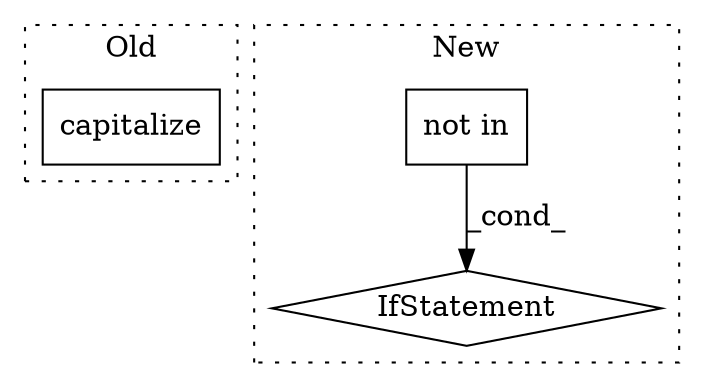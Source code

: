 digraph G {
subgraph cluster0 {
1 [label="capitalize" a="32" s="11558" l="12" shape="box"];
label = "Old";
style="dotted";
}
subgraph cluster1 {
2 [label="IfStatement" a="25" s="11712,11752" l="12,2" shape="diamond"];
3 [label="not in" a="108" s="11724" l="28" shape="box"];
label = "New";
style="dotted";
}
3 -> 2 [label="_cond_"];
}